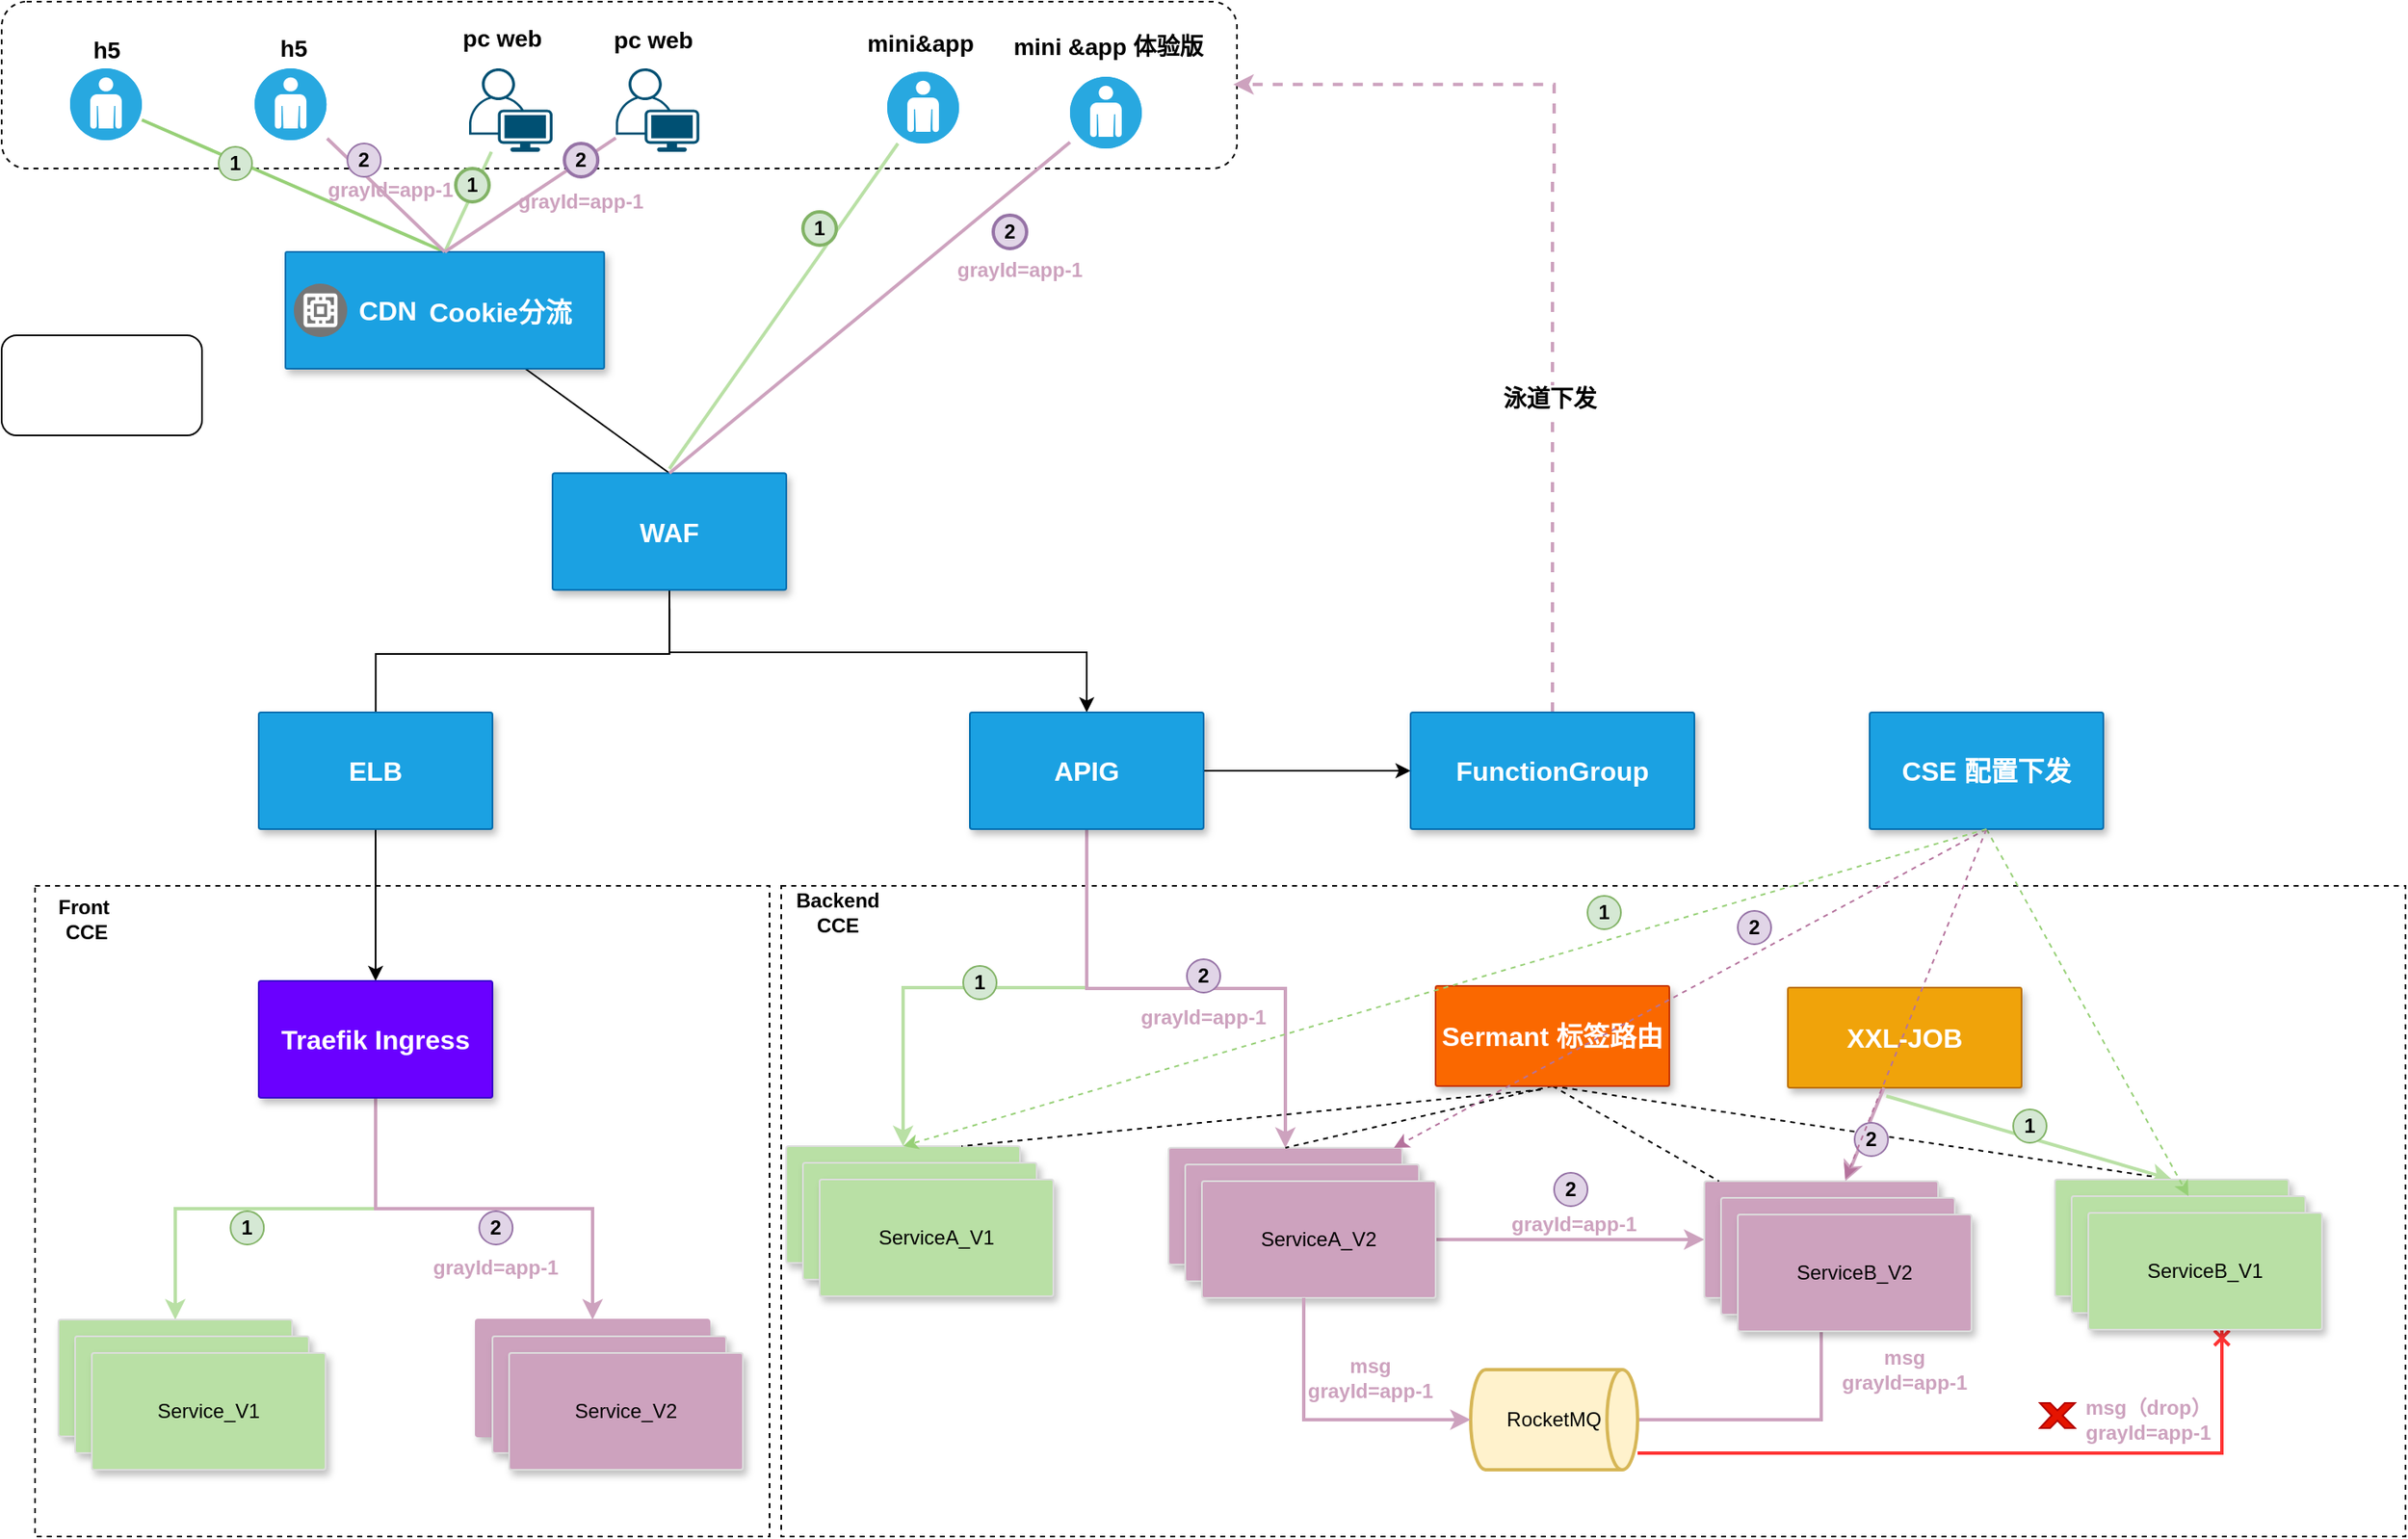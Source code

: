 <mxfile version="24.2.7" type="github">
  <diagram name="Page-1" id="tiHa4omzH0BSpX4AcXK8">
    <mxGraphModel dx="1060" dy="582" grid="1" gridSize="10" guides="1" tooltips="1" connect="1" arrows="1" fold="1" page="1" pageScale="1" pageWidth="850" pageHeight="1100" math="0" shadow="0">
      <root>
        <mxCell id="0" />
        <mxCell id="1" parent="0" />
        <mxCell id="6VxaLlo_b2UKYAiHiD4Z-162" value="" style="rounded=1;whiteSpace=wrap;html=1;dashed=1;" vertex="1" parent="1">
          <mxGeometry width="740" height="100" as="geometry" />
        </mxCell>
        <mxCell id="6VxaLlo_b2UKYAiHiD4Z-92" value="" style="rounded=0;whiteSpace=wrap;html=1;dashed=1;strokeWidth=1;" vertex="1" parent="1">
          <mxGeometry x="467" y="530" width="973" height="390" as="geometry" />
        </mxCell>
        <mxCell id="6VxaLlo_b2UKYAiHiD4Z-131" value="&lt;b&gt;&lt;font color=&quot;#ffffff&quot; style=&quot;font-size: 16px;&quot;&gt;XXL-JOB&lt;/font&gt;&lt;/b&gt;" style="whiteSpace=wrap;html=1;strokeColor=#BD7000;shadow=1;strokeWidth=1;rounded=1;arcSize=2;fillColor=#f0a30a;fontColor=#000000;" vertex="1" parent="1">
          <mxGeometry x="1070" y="591" width="140" height="60" as="geometry" />
        </mxCell>
        <mxCell id="6VxaLlo_b2UKYAiHiD4Z-86" value="" style="rounded=0;whiteSpace=wrap;html=1;dashed=1;strokeWidth=1;" vertex="1" parent="1">
          <mxGeometry x="20" y="530" width="440" height="390" as="geometry" />
        </mxCell>
        <mxCell id="6VxaLlo_b2UKYAiHiD4Z-48" style="rounded=0;orthogonalLoop=1;jettySize=auto;html=1;entryX=0.5;entryY=0;entryDx=0;entryDy=0;endArrow=none;endFill=0;strokeColor=#97D077;strokeWidth=2;" edge="1" parent="1" source="6VxaLlo_b2UKYAiHiD4Z-32" target="6VxaLlo_b2UKYAiHiD4Z-6">
          <mxGeometry relative="1" as="geometry" />
        </mxCell>
        <mxCell id="6VxaLlo_b2UKYAiHiD4Z-17" value="" style="rounded=0;orthogonalLoop=1;jettySize=auto;html=1;endArrow=none;endFill=0;entryX=0.5;entryY=0;entryDx=0;entryDy=0;" edge="1" parent="1" source="6VxaLlo_b2UKYAiHiD4Z-6" target="6VxaLlo_b2UKYAiHiD4Z-16">
          <mxGeometry relative="1" as="geometry" />
        </mxCell>
        <mxCell id="6VxaLlo_b2UKYAiHiD4Z-6" value="               Cookie分流" style="shadow=1;strokeWidth=1;rounded=1;absoluteArcSize=1;arcSize=2;fillColor=#1ba1e2;fontColor=#ffffff;strokeColor=#006EAF;fontStyle=1;fontSize=16;" vertex="1" parent="1">
          <mxGeometry x="170" y="150" width="190.9" height="70" as="geometry" />
        </mxCell>
        <mxCell id="6VxaLlo_b2UKYAiHiD4Z-7" value="&lt;font size=&quot;1&quot; color=&quot;#ffffff&quot;&gt;&lt;b style=&quot;font-size: 16px;&quot;&gt;CDN&lt;/b&gt;&lt;/font&gt;" style="sketch=0;dashed=0;connectable=0;html=1;fillColor=#757575;strokeColor=none;shape=mxgraph.gcp2.google_network_edge_cache;part=1;labelPosition=right;verticalLabelPosition=middle;align=left;verticalAlign=middle;spacingLeft=5;fontSize=12;" vertex="1" parent="6VxaLlo_b2UKYAiHiD4Z-6">
          <mxGeometry y="0.5" width="32" height="32" relative="1" as="geometry">
            <mxPoint x="5" y="-16" as="offset" />
          </mxGeometry>
        </mxCell>
        <mxCell id="6VxaLlo_b2UKYAiHiD4Z-22" value="&lt;font style=&quot;font-size: 14px;&quot;&gt;&lt;b&gt;h5&lt;/b&gt;&lt;/font&gt;" style="text;html=1;align=center;verticalAlign=middle;whiteSpace=wrap;rounded=0;" vertex="1" parent="1">
          <mxGeometry x="145.1" y="13.1" width="60" height="30" as="geometry" />
        </mxCell>
        <mxCell id="6VxaLlo_b2UKYAiHiD4Z-23" value="&lt;b&gt;&lt;font style=&quot;font-size: 14px;&quot;&gt;pc web&lt;/font&gt;&lt;/b&gt;" style="text;html=1;align=center;verticalAlign=middle;whiteSpace=wrap;rounded=0;" vertex="1" parent="1">
          <mxGeometry x="270" y="7.1" width="60" height="30" as="geometry" />
        </mxCell>
        <mxCell id="6VxaLlo_b2UKYAiHiD4Z-24" value="&lt;b&gt;&lt;font style=&quot;font-size: 14px;&quot;&gt;mini&amp;amp;app&lt;/font&gt;&lt;/b&gt;" style="text;html=1;align=center;verticalAlign=middle;whiteSpace=wrap;rounded=0;" vertex="1" parent="1">
          <mxGeometry x="510.75" y="10" width="78.5" height="30" as="geometry" />
        </mxCell>
        <mxCell id="6VxaLlo_b2UKYAiHiD4Z-25" value="&lt;b&gt;&lt;font style=&quot;font-size: 14px;&quot;&gt;mini &amp;amp;app 体验版&lt;/font&gt;&lt;/b&gt;" style="text;html=1;align=center;verticalAlign=middle;whiteSpace=wrap;rounded=0;" vertex="1" parent="1">
          <mxGeometry x="601" y="12.1" width="123.5" height="30" as="geometry" />
        </mxCell>
        <mxCell id="6VxaLlo_b2UKYAiHiD4Z-37" style="edgeStyle=orthogonalEdgeStyle;rounded=0;orthogonalLoop=1;jettySize=auto;html=1;" edge="1" parent="1" source="6VxaLlo_b2UKYAiHiD4Z-16" target="6VxaLlo_b2UKYAiHiD4Z-36">
          <mxGeometry relative="1" as="geometry">
            <Array as="points">
              <mxPoint x="400" y="390" />
              <mxPoint x="650" y="390" />
            </Array>
          </mxGeometry>
        </mxCell>
        <mxCell id="6VxaLlo_b2UKYAiHiD4Z-47" style="edgeStyle=orthogonalEdgeStyle;rounded=0;orthogonalLoop=1;jettySize=auto;html=1;" edge="1" parent="1">
          <mxGeometry relative="1" as="geometry">
            <mxPoint x="400.091" y="363.6" as="sourcePoint" />
            <mxPoint x="224.091" y="437" as="targetPoint" />
            <Array as="points">
              <mxPoint x="400" y="391" />
              <mxPoint x="224" y="391" />
            </Array>
          </mxGeometry>
        </mxCell>
        <mxCell id="6VxaLlo_b2UKYAiHiD4Z-16" value="&lt;b&gt;&lt;font style=&quot;font-size: 16px;&quot;&gt;WAF&lt;/font&gt;&lt;/b&gt;" style="whiteSpace=wrap;html=1;strokeColor=#006EAF;shadow=1;strokeWidth=1;rounded=1;arcSize=2;glass=0;fillColor=#1ba1e2;fontColor=#ffffff;" vertex="1" parent="1">
          <mxGeometry x="330" y="282.6" width="140" height="70" as="geometry" />
        </mxCell>
        <mxCell id="6VxaLlo_b2UKYAiHiD4Z-55" style="rounded=0;orthogonalLoop=1;jettySize=auto;html=1;entryX=0.5;entryY=0;entryDx=0;entryDy=0;endArrow=none;endFill=0;strokeColor=#B9E0A5;strokeWidth=2;" edge="1" parent="1" source="6VxaLlo_b2UKYAiHiD4Z-28" target="6VxaLlo_b2UKYAiHiD4Z-6">
          <mxGeometry relative="1" as="geometry" />
        </mxCell>
        <mxCell id="6VxaLlo_b2UKYAiHiD4Z-28" value="" style="points=[[0.35,0,0],[0.98,0.51,0],[1,0.71,0],[0.67,1,0],[0,0.795,0],[0,0.65,0]];verticalLabelPosition=bottom;sketch=0;html=1;verticalAlign=top;aspect=fixed;align=center;pointerEvents=1;shape=mxgraph.cisco19.user;fillColor=#005073;strokeColor=none;" vertex="1" parent="1">
          <mxGeometry x="280" y="40" width="50" height="50" as="geometry" />
        </mxCell>
        <mxCell id="6VxaLlo_b2UKYAiHiD4Z-49" style="rounded=0;orthogonalLoop=1;jettySize=auto;html=1;entryX=0.5;entryY=0;entryDx=0;entryDy=0;endArrow=none;endFill=0;strokeColor=#CDA2BE;strokeWidth=2;" edge="1" parent="1" target="6VxaLlo_b2UKYAiHiD4Z-6">
          <mxGeometry relative="1" as="geometry">
            <mxPoint x="195" y="82" as="sourcePoint" />
          </mxGeometry>
        </mxCell>
        <mxCell id="6VxaLlo_b2UKYAiHiD4Z-29" value="" style="fillColor=#28A8E0;verticalLabelPosition=bottom;sketch=0;html=1;strokeColor=#ffffff;verticalAlign=top;align=center;points=[[0.145,0.145,0],[0.5,0,0],[0.855,0.145,0],[1,0.5,0],[0.855,0.855,0],[0.5,1,0],[0.145,0.855,0],[0,0.5,0]];pointerEvents=1;shape=mxgraph.cisco_safe.compositeIcon;bgIcon=ellipse;resIcon=mxgraph.cisco_safe.capability.user;" vertex="1" parent="1">
          <mxGeometry x="151.6" y="40" width="43" height="43" as="geometry" />
        </mxCell>
        <mxCell id="6VxaLlo_b2UKYAiHiD4Z-66" style="rounded=0;orthogonalLoop=1;jettySize=auto;html=1;endArrow=none;endFill=0;strokeColor=#B9E0A5;strokeWidth=2;" edge="1" parent="1" source="6VxaLlo_b2UKYAiHiD4Z-30">
          <mxGeometry relative="1" as="geometry">
            <mxPoint x="400" y="280" as="targetPoint" />
          </mxGeometry>
        </mxCell>
        <mxCell id="6VxaLlo_b2UKYAiHiD4Z-30" value="" style="fillColor=#28A8E0;verticalLabelPosition=bottom;sketch=0;html=1;strokeColor=#ffffff;verticalAlign=top;align=center;points=[[0.145,0.145,0],[0.5,0,0],[0.855,0.145,0],[1,0.5,0],[0.855,0.855,0],[0.5,1,0],[0.145,0.855,0],[0,0.5,0]];pointerEvents=1;shape=mxgraph.cisco_safe.compositeIcon;bgIcon=ellipse;resIcon=mxgraph.cisco_safe.capability.user;" vertex="1" parent="1">
          <mxGeometry x="530.5" y="42" width="43" height="43" as="geometry" />
        </mxCell>
        <mxCell id="6VxaLlo_b2UKYAiHiD4Z-67" style="rounded=0;orthogonalLoop=1;jettySize=auto;html=1;entryX=0.5;entryY=0;entryDx=0;entryDy=0;endArrow=none;endFill=0;strokeColor=#CDA2BE;strokeWidth=2;" edge="1" parent="1" source="6VxaLlo_b2UKYAiHiD4Z-31" target="6VxaLlo_b2UKYAiHiD4Z-16">
          <mxGeometry relative="1" as="geometry" />
        </mxCell>
        <mxCell id="6VxaLlo_b2UKYAiHiD4Z-31" value="" style="fillColor=#28A8E0;verticalLabelPosition=bottom;sketch=0;html=1;strokeColor=#ffffff;verticalAlign=top;align=center;points=[[0.145,0.145,0],[0.5,0,0],[0.855,0.145,0],[1,0.5,0],[0.855,0.855,0],[0.5,1,0],[0.145,0.855,0],[0,0.5,0]];pointerEvents=1;shape=mxgraph.cisco_safe.compositeIcon;bgIcon=ellipse;resIcon=mxgraph.cisco_safe.capability.user;" vertex="1" parent="1">
          <mxGeometry x="640" y="45" width="43" height="43" as="geometry" />
        </mxCell>
        <mxCell id="6VxaLlo_b2UKYAiHiD4Z-32" value="" style="fillColor=#28A8E0;verticalLabelPosition=bottom;sketch=0;html=1;strokeColor=#ffffff;verticalAlign=top;align=center;points=[[0.145,0.145,0],[0.5,0,0],[0.855,0.145,0],[1,0.5,0],[0.855,0.855,0],[0.5,1,0],[0.145,0.855,0],[0,0.5,0]];pointerEvents=1;shape=mxgraph.cisco_safe.compositeIcon;bgIcon=ellipse;resIcon=mxgraph.cisco_safe.capability.user;" vertex="1" parent="1">
          <mxGeometry x="41" y="40" width="43" height="43" as="geometry" />
        </mxCell>
        <mxCell id="6VxaLlo_b2UKYAiHiD4Z-56" style="rounded=0;orthogonalLoop=1;jettySize=auto;html=1;entryX=0.5;entryY=0;entryDx=0;entryDy=0;endArrow=none;endFill=0;strokeColor=#CDA2BE;strokeWidth=2;" edge="1" parent="1" source="6VxaLlo_b2UKYAiHiD4Z-33" target="6VxaLlo_b2UKYAiHiD4Z-6">
          <mxGeometry relative="1" as="geometry" />
        </mxCell>
        <mxCell id="6VxaLlo_b2UKYAiHiD4Z-33" value="" style="points=[[0.35,0,0],[0.98,0.51,0],[1,0.71,0],[0.67,1,0],[0,0.795,0],[0,0.65,0]];verticalLabelPosition=bottom;sketch=0;html=1;verticalAlign=top;aspect=fixed;align=center;pointerEvents=1;shape=mxgraph.cisco19.user;fillColor=#005073;strokeColor=none;" vertex="1" parent="1">
          <mxGeometry x="367.9" y="40" width="50" height="50" as="geometry" />
        </mxCell>
        <mxCell id="6VxaLlo_b2UKYAiHiD4Z-34" value="&lt;b&gt;&lt;font style=&quot;font-size: 14px;&quot;&gt;h5&lt;/font&gt;&lt;/b&gt;" style="text;html=1;align=center;verticalAlign=middle;whiteSpace=wrap;rounded=0;" vertex="1" parent="1">
          <mxGeometry x="32.5" y="14.1" width="60" height="30" as="geometry" />
        </mxCell>
        <mxCell id="6VxaLlo_b2UKYAiHiD4Z-35" value="&lt;font style=&quot;font-size: 14px;&quot;&gt;&lt;b&gt;pc web&lt;/b&gt;&lt;/font&gt;" style="text;html=1;align=center;verticalAlign=middle;whiteSpace=wrap;rounded=0;" vertex="1" parent="1">
          <mxGeometry x="350.9" y="8.1" width="79.1" height="30" as="geometry" />
        </mxCell>
        <mxCell id="6VxaLlo_b2UKYAiHiD4Z-82" value="" style="edgeStyle=orthogonalEdgeStyle;rounded=0;orthogonalLoop=1;jettySize=auto;html=1;strokeColor=#B9E0A5;strokeWidth=2;" edge="1" parent="1" source="6VxaLlo_b2UKYAiHiD4Z-36" target="6VxaLlo_b2UKYAiHiD4Z-81">
          <mxGeometry relative="1" as="geometry" />
        </mxCell>
        <mxCell id="6VxaLlo_b2UKYAiHiD4Z-100" style="edgeStyle=orthogonalEdgeStyle;rounded=0;orthogonalLoop=1;jettySize=auto;html=1;entryX=0.5;entryY=0;entryDx=0;entryDy=0;strokeColor=#CDA2BE;strokeWidth=2;" edge="1" parent="1" source="6VxaLlo_b2UKYAiHiD4Z-36" target="6VxaLlo_b2UKYAiHiD4Z-84">
          <mxGeometry relative="1" as="geometry" />
        </mxCell>
        <mxCell id="6VxaLlo_b2UKYAiHiD4Z-165" style="edgeStyle=orthogonalEdgeStyle;rounded=0;orthogonalLoop=1;jettySize=auto;html=1;entryX=0;entryY=0.5;entryDx=0;entryDy=0;" edge="1" parent="1" source="6VxaLlo_b2UKYAiHiD4Z-36" target="6VxaLlo_b2UKYAiHiD4Z-156">
          <mxGeometry relative="1" as="geometry" />
        </mxCell>
        <mxCell id="6VxaLlo_b2UKYAiHiD4Z-36" value="&lt;b&gt;&lt;font style=&quot;font-size: 16px;&quot;&gt;APIG&lt;/font&gt;&lt;/b&gt;" style="whiteSpace=wrap;html=1;strokeColor=#006EAF;shadow=1;strokeWidth=1;rounded=1;arcSize=2;fillColor=#1ba1e2;fontColor=#ffffff;" vertex="1" parent="1">
          <mxGeometry x="580" y="426" width="140" height="70" as="geometry" />
        </mxCell>
        <mxCell id="6VxaLlo_b2UKYAiHiD4Z-40" value="" style="edgeStyle=orthogonalEdgeStyle;rounded=0;orthogonalLoop=1;jettySize=auto;html=1;" edge="1" parent="1" source="6VxaLlo_b2UKYAiHiD4Z-38" target="6VxaLlo_b2UKYAiHiD4Z-39">
          <mxGeometry relative="1" as="geometry" />
        </mxCell>
        <mxCell id="6VxaLlo_b2UKYAiHiD4Z-38" value="&lt;font style=&quot;font-size: 16px;&quot;&gt;&lt;b&gt;ELB&lt;/b&gt;&lt;/font&gt;" style="whiteSpace=wrap;html=1;strokeColor=#006EAF;shadow=1;strokeWidth=1;rounded=1;arcSize=2;fillColor=#1ba1e2;fontColor=#ffffff;" vertex="1" parent="1">
          <mxGeometry x="154.0" y="426" width="140" height="70" as="geometry" />
        </mxCell>
        <mxCell id="6VxaLlo_b2UKYAiHiD4Z-42" value="" style="edgeStyle=orthogonalEdgeStyle;rounded=0;orthogonalLoop=1;jettySize=auto;html=1;strokeColor=#B9E0A5;strokeWidth=2;" edge="1" parent="1" source="6VxaLlo_b2UKYAiHiD4Z-39" target="6VxaLlo_b2UKYAiHiD4Z-41">
          <mxGeometry relative="1" as="geometry" />
        </mxCell>
        <mxCell id="6VxaLlo_b2UKYAiHiD4Z-46" style="edgeStyle=orthogonalEdgeStyle;rounded=0;orthogonalLoop=1;jettySize=auto;html=1;strokeColor=#CDA2BE;strokeWidth=2;" edge="1" parent="1" source="6VxaLlo_b2UKYAiHiD4Z-39" target="6VxaLlo_b2UKYAiHiD4Z-43">
          <mxGeometry relative="1" as="geometry" />
        </mxCell>
        <mxCell id="6VxaLlo_b2UKYAiHiD4Z-39" value="&lt;font style=&quot;font-size: 16px;&quot;&gt;&lt;b&gt;Traefik Ingress&lt;/b&gt;&lt;/font&gt;" style="whiteSpace=wrap;html=1;strokeColor=#3700CC;shadow=1;strokeWidth=1;rounded=1;arcSize=2;fillColor=#6a00ff;fontColor=#ffffff;" vertex="1" parent="1">
          <mxGeometry x="154" y="587" width="140" height="70" as="geometry" />
        </mxCell>
        <mxCell id="6VxaLlo_b2UKYAiHiD4Z-41" value="Service_V1" style="whiteSpace=wrap;html=1;strokeColor=#dddddd;shadow=1;strokeWidth=1;rounded=1;arcSize=2;fillColor=#B9E0A5;" vertex="1" parent="1">
          <mxGeometry x="34" y="790" width="140" height="70" as="geometry" />
        </mxCell>
        <mxCell id="6VxaLlo_b2UKYAiHiD4Z-43" value="Service_V2" style="whiteSpace=wrap;html=1;strokeColor=#CDA2BE;shadow=1;strokeWidth=1;rounded=1;arcSize=2;fillColor=#CDA2BE;" vertex="1" parent="1">
          <mxGeometry x="284" y="790" width="140" height="70" as="geometry" />
        </mxCell>
        <mxCell id="6VxaLlo_b2UKYAiHiD4Z-53" value="&lt;b&gt;1&lt;/b&gt;" style="ellipse;whiteSpace=wrap;html=1;aspect=fixed;fillColor=#d5e8d4;strokeColor=#82b366;" vertex="1" parent="1">
          <mxGeometry x="130" y="87" width="20" height="20" as="geometry" />
        </mxCell>
        <mxCell id="6VxaLlo_b2UKYAiHiD4Z-54" value="&lt;b&gt;2&lt;/b&gt;" style="ellipse;whiteSpace=wrap;html=1;aspect=fixed;fillColor=#e1d5e7;strokeColor=#9673a6;" vertex="1" parent="1">
          <mxGeometry x="207.1" y="85" width="20" height="20" as="geometry" />
        </mxCell>
        <mxCell id="6VxaLlo_b2UKYAiHiD4Z-60" value="&lt;b&gt;1&lt;/b&gt;" style="ellipse;whiteSpace=wrap;html=1;aspect=fixed;fillColor=#d5e8d4;strokeColor=#82b366;strokeWidth=2;" vertex="1" parent="1">
          <mxGeometry x="272" y="100" width="20" height="20" as="geometry" />
        </mxCell>
        <mxCell id="6VxaLlo_b2UKYAiHiD4Z-63" value="&lt;b&gt;2&lt;/b&gt;" style="ellipse;whiteSpace=wrap;html=1;aspect=fixed;fillColor=#e1d5e7;strokeColor=#9673a6;strokeWidth=2;" vertex="1" parent="1">
          <mxGeometry x="337.1" y="85" width="20" height="20" as="geometry" />
        </mxCell>
        <mxCell id="6VxaLlo_b2UKYAiHiD4Z-69" value="&lt;b&gt;&lt;font color=&quot;#cda2be&quot;&gt;grayId=app-1&lt;/font&gt;&lt;/b&gt;" style="text;html=1;align=center;verticalAlign=middle;whiteSpace=wrap;rounded=0;strokeWidth=2;" vertex="1" parent="1">
          <mxGeometry x="297.1" y="105.0" width="100" height="30" as="geometry" />
        </mxCell>
        <mxCell id="6VxaLlo_b2UKYAiHiD4Z-70" value="&lt;b&gt;&lt;font color=&quot;#cda2be&quot;&gt;grayId=app-1&lt;/font&gt;&lt;/b&gt;" style="text;html=1;align=center;verticalAlign=middle;whiteSpace=wrap;rounded=0;" vertex="1" parent="1">
          <mxGeometry x="183" y="98.0" width="100" height="30" as="geometry" />
        </mxCell>
        <mxCell id="6VxaLlo_b2UKYAiHiD4Z-72" value="&lt;b&gt;1&lt;/b&gt;" style="ellipse;whiteSpace=wrap;html=1;aspect=fixed;fillColor=#d5e8d4;strokeColor=#82b366;strokeWidth=2;" vertex="1" parent="1">
          <mxGeometry x="480" y="126" width="20" height="20" as="geometry" />
        </mxCell>
        <mxCell id="6VxaLlo_b2UKYAiHiD4Z-74" value="&lt;b&gt;2&lt;/b&gt;" style="ellipse;whiteSpace=wrap;html=1;aspect=fixed;fillColor=#e1d5e7;strokeColor=#9673a6;strokeWidth=2;" vertex="1" parent="1">
          <mxGeometry x="594" y="128" width="20" height="20" as="geometry" />
        </mxCell>
        <mxCell id="6VxaLlo_b2UKYAiHiD4Z-77" value="&lt;b&gt;&lt;font color=&quot;#cda2be&quot;&gt;grayId=app-1&lt;/font&gt;&lt;/b&gt;" style="text;html=1;align=center;verticalAlign=middle;whiteSpace=wrap;rounded=0;strokeWidth=2;" vertex="1" parent="1">
          <mxGeometry x="560" y="146.0" width="100" height="30" as="geometry" />
        </mxCell>
        <mxCell id="6VxaLlo_b2UKYAiHiD4Z-78" value="&lt;b&gt;1&lt;/b&gt;" style="ellipse;whiteSpace=wrap;html=1;aspect=fixed;fillColor=#d5e8d4;strokeColor=#82b366;" vertex="1" parent="1">
          <mxGeometry x="137.1" y="725" width="20" height="20" as="geometry" />
        </mxCell>
        <mxCell id="6VxaLlo_b2UKYAiHiD4Z-79" value="&lt;b&gt;2&lt;/b&gt;" style="ellipse;whiteSpace=wrap;html=1;aspect=fixed;fillColor=#e1d5e7;strokeColor=#9673a6;" vertex="1" parent="1">
          <mxGeometry x="286.1" y="725" width="20" height="20" as="geometry" />
        </mxCell>
        <mxCell id="6VxaLlo_b2UKYAiHiD4Z-80" value="&lt;b&gt;&lt;font color=&quot;#cda2be&quot;&gt;grayId=app-1&lt;/font&gt;&lt;/b&gt;" style="text;html=1;align=center;verticalAlign=middle;whiteSpace=wrap;rounded=0;" vertex="1" parent="1">
          <mxGeometry x="246" y="744" width="100" height="30" as="geometry" />
        </mxCell>
        <mxCell id="6VxaLlo_b2UKYAiHiD4Z-81" value="Service_V1" style="whiteSpace=wrap;html=1;strokeColor=#dddddd;shadow=1;strokeWidth=1;rounded=1;arcSize=2;fillColor=#B9E0A5;" vertex="1" parent="1">
          <mxGeometry x="470" y="686" width="140" height="70" as="geometry" />
        </mxCell>
        <mxCell id="6VxaLlo_b2UKYAiHiD4Z-84" value="Service_V2" style="whiteSpace=wrap;html=1;strokeColor=#dddddd;shadow=1;strokeWidth=1;rounded=1;arcSize=2;fillColor=#CDA2BE;" vertex="1" parent="1">
          <mxGeometry x="699" y="687" width="140" height="70" as="geometry" />
        </mxCell>
        <mxCell id="6VxaLlo_b2UKYAiHiD4Z-87" value="Service_V1" style="whiteSpace=wrap;html=1;strokeColor=#dddddd;shadow=1;strokeWidth=1;rounded=1;arcSize=2;fillColor=#B9E0A5;" vertex="1" parent="1">
          <mxGeometry x="44" y="800" width="140" height="70" as="geometry" />
        </mxCell>
        <mxCell id="6VxaLlo_b2UKYAiHiD4Z-88" value="Service_V1" style="whiteSpace=wrap;html=1;strokeColor=#dddddd;shadow=1;strokeWidth=1;rounded=1;arcSize=2;fillColor=#B9E0A5;" vertex="1" parent="1">
          <mxGeometry x="54" y="810" width="140" height="70" as="geometry" />
        </mxCell>
        <mxCell id="6VxaLlo_b2UKYAiHiD4Z-89" value="Service_V2" style="whiteSpace=wrap;html=1;strokeColor=#dddddd;shadow=1;strokeWidth=1;rounded=1;arcSize=2;fillColor=#CDA2BE;" vertex="1" parent="1">
          <mxGeometry x="294" y="800" width="140" height="70" as="geometry" />
        </mxCell>
        <mxCell id="6VxaLlo_b2UKYAiHiD4Z-90" value="Service_V2" style="whiteSpace=wrap;html=1;strokeColor=#dddddd;shadow=1;strokeWidth=1;rounded=1;arcSize=2;fillColor=#CDA2BE;" vertex="1" parent="1">
          <mxGeometry x="304" y="810" width="140" height="70" as="geometry" />
        </mxCell>
        <mxCell id="6VxaLlo_b2UKYAiHiD4Z-91" value="&lt;b&gt;Front&amp;nbsp;&lt;/b&gt;&lt;div&gt;&lt;b&gt;CCE&lt;/b&gt;&lt;/div&gt;" style="text;html=1;align=center;verticalAlign=middle;whiteSpace=wrap;rounded=0;" vertex="1" parent="1">
          <mxGeometry x="10.5" y="535" width="80" height="30" as="geometry" />
        </mxCell>
        <mxCell id="6VxaLlo_b2UKYAiHiD4Z-94" value="Service_V1" style="whiteSpace=wrap;html=1;strokeColor=#dddddd;shadow=1;strokeWidth=1;rounded=1;arcSize=2;fillColor=#B9E0A5;" vertex="1" parent="1">
          <mxGeometry x="480" y="696" width="140" height="70" as="geometry" />
        </mxCell>
        <mxCell id="6VxaLlo_b2UKYAiHiD4Z-130" style="edgeStyle=orthogonalEdgeStyle;rounded=0;orthogonalLoop=1;jettySize=auto;html=1;strokeColor=#FF3333;endArrow=cross;endFill=0;strokeWidth=2;" edge="1" parent="1" source="6VxaLlo_b2UKYAiHiD4Z-114">
          <mxGeometry relative="1" as="geometry">
            <mxPoint x="1330" y="810" as="targetPoint" />
            <Array as="points">
              <mxPoint x="1330" y="870" />
              <mxPoint x="1330" y="741" />
            </Array>
          </mxGeometry>
        </mxCell>
        <mxCell id="6VxaLlo_b2UKYAiHiD4Z-95" value="ServiceA_V1" style="whiteSpace=wrap;html=1;strokeColor=#dddddd;shadow=1;strokeWidth=1;rounded=1;arcSize=2;fillColor=#B9E0A5;" vertex="1" parent="1">
          <mxGeometry x="490" y="706" width="140" height="70" as="geometry" />
        </mxCell>
        <mxCell id="6VxaLlo_b2UKYAiHiD4Z-96" value="Service_V2" style="whiteSpace=wrap;html=1;strokeColor=#dddddd;shadow=1;strokeWidth=1;rounded=1;arcSize=2;fillColor=#CDA2BE;" vertex="1" parent="1">
          <mxGeometry x="709" y="697" width="140" height="70" as="geometry" />
        </mxCell>
        <mxCell id="6VxaLlo_b2UKYAiHiD4Z-107" style="rounded=0;orthogonalLoop=1;jettySize=auto;html=1;strokeColor=#CDA2BE;strokeWidth=2;" edge="1" parent="1" source="6VxaLlo_b2UKYAiHiD4Z-97" target="6VxaLlo_b2UKYAiHiD4Z-106">
          <mxGeometry relative="1" as="geometry" />
        </mxCell>
        <mxCell id="6VxaLlo_b2UKYAiHiD4Z-97" value="ServiceA_V2" style="whiteSpace=wrap;html=1;strokeColor=#dddddd;shadow=1;strokeWidth=1;rounded=1;arcSize=2;fillColor=#CDA2BE;" vertex="1" parent="1">
          <mxGeometry x="719" y="707" width="140" height="70" as="geometry" />
        </mxCell>
        <mxCell id="6VxaLlo_b2UKYAiHiD4Z-98" value="&lt;b&gt;Backend CCE&lt;/b&gt;" style="text;html=1;align=center;verticalAlign=middle;whiteSpace=wrap;rounded=0;" vertex="1" parent="1">
          <mxGeometry x="461" y="531" width="80" height="30" as="geometry" />
        </mxCell>
        <mxCell id="6VxaLlo_b2UKYAiHiD4Z-101" value="&lt;b&gt;1&lt;/b&gt;" style="ellipse;whiteSpace=wrap;html=1;aspect=fixed;fillColor=#d5e8d4;strokeColor=#82b366;" vertex="1" parent="1">
          <mxGeometry x="576" y="578" width="20" height="20" as="geometry" />
        </mxCell>
        <mxCell id="6VxaLlo_b2UKYAiHiD4Z-104" value="&lt;b&gt;2&lt;/b&gt;" style="ellipse;whiteSpace=wrap;html=1;aspect=fixed;fillColor=#e1d5e7;strokeColor=#9673a6;" vertex="1" parent="1">
          <mxGeometry x="710" y="574" width="20" height="20" as="geometry" />
        </mxCell>
        <mxCell id="6VxaLlo_b2UKYAiHiD4Z-105" value="&lt;b&gt;&lt;font color=&quot;#cda2be&quot;&gt;grayId=app-1&lt;/font&gt;&lt;/b&gt;" style="text;html=1;align=center;verticalAlign=middle;whiteSpace=wrap;rounded=0;" vertex="1" parent="1">
          <mxGeometry x="670" y="594" width="100" height="30" as="geometry" />
        </mxCell>
        <mxCell id="6VxaLlo_b2UKYAiHiD4Z-106" value="ServiceB_V2" style="whiteSpace=wrap;html=1;strokeColor=#dddddd;shadow=1;strokeWidth=1;rounded=1;arcSize=2;fillColor=#CDA2BE;" vertex="1" parent="1">
          <mxGeometry x="1020" y="707" width="140" height="70" as="geometry" />
        </mxCell>
        <mxCell id="6VxaLlo_b2UKYAiHiD4Z-108" value="&lt;b&gt;&lt;font color=&quot;#cda2be&quot;&gt;grayId=app-1&lt;/font&gt;&lt;/b&gt;" style="text;html=1;align=center;verticalAlign=middle;whiteSpace=wrap;rounded=0;" vertex="1" parent="1">
          <mxGeometry x="892" y="718" width="100" height="30" as="geometry" />
        </mxCell>
        <mxCell id="6VxaLlo_b2UKYAiHiD4Z-111" style="rounded=0;orthogonalLoop=1;jettySize=auto;html=1;entryX=0.75;entryY=0;entryDx=0;entryDy=0;exitX=0.45;exitY=1.036;exitDx=0;exitDy=0;exitPerimeter=0;endArrow=none;endFill=0;dashed=1;" edge="1" parent="1" source="6VxaLlo_b2UKYAiHiD4Z-110" target="6VxaLlo_b2UKYAiHiD4Z-81">
          <mxGeometry relative="1" as="geometry" />
        </mxCell>
        <mxCell id="6VxaLlo_b2UKYAiHiD4Z-112" style="rounded=0;orthogonalLoop=1;jettySize=auto;html=1;entryX=0.5;entryY=0;entryDx=0;entryDy=0;exitX=0.5;exitY=1;exitDx=0;exitDy=0;endArrow=none;endFill=0;dashed=1;" edge="1" parent="1" source="6VxaLlo_b2UKYAiHiD4Z-110" target="6VxaLlo_b2UKYAiHiD4Z-84">
          <mxGeometry relative="1" as="geometry" />
        </mxCell>
        <mxCell id="6VxaLlo_b2UKYAiHiD4Z-113" style="rounded=0;orthogonalLoop=1;jettySize=auto;html=1;endArrow=none;endFill=0;exitX=0.5;exitY=1;exitDx=0;exitDy=0;dashed=1;" edge="1" parent="1" source="6VxaLlo_b2UKYAiHiD4Z-110" target="6VxaLlo_b2UKYAiHiD4Z-106">
          <mxGeometry relative="1" as="geometry" />
        </mxCell>
        <mxCell id="6VxaLlo_b2UKYAiHiD4Z-147" style="rounded=0;orthogonalLoop=1;jettySize=auto;html=1;entryX=0.5;entryY=0;entryDx=0;entryDy=0;exitX=0.5;exitY=1;exitDx=0;exitDy=0;dashed=1;" edge="1" parent="1" source="6VxaLlo_b2UKYAiHiD4Z-110" target="6VxaLlo_b2UKYAiHiD4Z-142">
          <mxGeometry relative="1" as="geometry" />
        </mxCell>
        <mxCell id="6VxaLlo_b2UKYAiHiD4Z-110" value="&lt;font color=&quot;#ffffff&quot; style=&quot;font-size: 16px;&quot;&gt;&lt;b&gt;Sermant 标签路由&lt;/b&gt;&lt;/font&gt;" style="whiteSpace=wrap;html=1;strokeColor=#C73500;shadow=1;strokeWidth=1;rounded=1;arcSize=2;fillColor=#fa6800;fontColor=#000000;" vertex="1" parent="1">
          <mxGeometry x="859" y="590" width="140" height="60" as="geometry" />
        </mxCell>
        <mxCell id="6VxaLlo_b2UKYAiHiD4Z-126" style="edgeStyle=orthogonalEdgeStyle;rounded=0;orthogonalLoop=1;jettySize=auto;html=1;entryX=0.5;entryY=1;entryDx=0;entryDy=0;strokeColor=#CDA2BE;strokeWidth=2;" edge="1" parent="1" source="6VxaLlo_b2UKYAiHiD4Z-114" target="6VxaLlo_b2UKYAiHiD4Z-106">
          <mxGeometry relative="1" as="geometry" />
        </mxCell>
        <mxCell id="6VxaLlo_b2UKYAiHiD4Z-114" value="RocketMQ" style="strokeWidth=2;html=1;shape=mxgraph.flowchart.direct_data;whiteSpace=wrap;fillColor=#fff2cc;strokeColor=#d6b656;" vertex="1" parent="1">
          <mxGeometry x="880" y="820" width="100" height="60" as="geometry" />
        </mxCell>
        <mxCell id="6VxaLlo_b2UKYAiHiD4Z-116" value="&lt;b&gt;&lt;font color=&quot;#cda2be&quot;&gt;msg（drop）&lt;/font&gt;&lt;/b&gt;&lt;div&gt;&lt;b&gt;&lt;font color=&quot;#cda2be&quot;&gt;grayId=app-1&lt;/font&gt;&lt;/b&gt;&lt;/div&gt;" style="text;html=1;align=center;verticalAlign=middle;whiteSpace=wrap;rounded=0;" vertex="1" parent="1">
          <mxGeometry x="1236" y="835" width="100" height="30" as="geometry" />
        </mxCell>
        <mxCell id="6VxaLlo_b2UKYAiHiD4Z-122" value="&lt;b&gt;&lt;font color=&quot;#cda2be&quot;&gt;msg&lt;/font&gt;&lt;/b&gt;&lt;div&gt;&lt;b&gt;&lt;font color=&quot;#cda2be&quot;&gt;grayId=app-1&lt;/font&gt;&lt;/b&gt;&lt;/div&gt;" style="text;html=1;align=center;verticalAlign=middle;whiteSpace=wrap;rounded=0;" vertex="1" parent="1">
          <mxGeometry x="770" y="810" width="100" height="30" as="geometry" />
        </mxCell>
        <mxCell id="6VxaLlo_b2UKYAiHiD4Z-125" style="edgeStyle=orthogonalEdgeStyle;rounded=0;orthogonalLoop=1;jettySize=auto;html=1;entryX=0;entryY=0.5;entryDx=0;entryDy=0;entryPerimeter=0;strokeColor=#CDA2BE;strokeWidth=2;" edge="1" parent="1" source="6VxaLlo_b2UKYAiHiD4Z-97" target="6VxaLlo_b2UKYAiHiD4Z-114">
          <mxGeometry relative="1" as="geometry">
            <Array as="points">
              <mxPoint x="780" y="850" />
            </Array>
          </mxGeometry>
        </mxCell>
        <mxCell id="6VxaLlo_b2UKYAiHiD4Z-127" value="&lt;b&gt;2&lt;/b&gt;" style="ellipse;whiteSpace=wrap;html=1;aspect=fixed;fillColor=#e1d5e7;strokeColor=#9673a6;" vertex="1" parent="1">
          <mxGeometry x="930" y="702" width="20" height="20" as="geometry" />
        </mxCell>
        <mxCell id="6VxaLlo_b2UKYAiHiD4Z-129" value="&lt;b&gt;&lt;font color=&quot;#cda2be&quot;&gt;msg&lt;/font&gt;&lt;/b&gt;&lt;div&gt;&lt;b&gt;&lt;font color=&quot;#cda2be&quot;&gt;grayId=app-1&lt;/font&gt;&lt;/b&gt;&lt;/div&gt;" style="text;html=1;align=center;verticalAlign=middle;whiteSpace=wrap;rounded=0;" vertex="1" parent="1">
          <mxGeometry x="1090" y="805" width="100" height="30" as="geometry" />
        </mxCell>
        <mxCell id="6VxaLlo_b2UKYAiHiD4Z-134" style="rounded=1;orthogonalLoop=1;jettySize=auto;html=1;strokeColor=#CDA2BE;curved=0;strokeWidth=2;" edge="1" parent="1" source="6VxaLlo_b2UKYAiHiD4Z-131" target="6VxaLlo_b2UKYAiHiD4Z-106">
          <mxGeometry relative="1" as="geometry" />
        </mxCell>
        <mxCell id="6VxaLlo_b2UKYAiHiD4Z-139" style="rounded=0;orthogonalLoop=1;jettySize=auto;html=1;entryX=0.5;entryY=0;entryDx=0;entryDy=0;strokeColor=#B9E0A5;strokeWidth=2;" edge="1" parent="1" target="6VxaLlo_b2UKYAiHiD4Z-142">
          <mxGeometry relative="1" as="geometry">
            <mxPoint x="1129" y="656" as="sourcePoint" />
            <mxPoint x="559" y="702" as="targetPoint" />
          </mxGeometry>
        </mxCell>
        <mxCell id="6VxaLlo_b2UKYAiHiD4Z-137" value="" style="shape=image;html=1;verticalAlign=top;verticalLabelPosition=bottom;labelBackgroundColor=#ffffff;imageAspect=0;aspect=fixed;image=https://cdn3.iconfinder.com/data/icons/flat-actions-icons-9/512/Tick_Mark-128.png" vertex="1" parent="1">
          <mxGeometry x="1095" y="796" width="24" height="24" as="geometry" />
        </mxCell>
        <mxCell id="6VxaLlo_b2UKYAiHiD4Z-138" value="" style="verticalLabelPosition=bottom;verticalAlign=top;html=1;shape=mxgraph.basic.x;fillColor=#e51400;fontColor=#ffffff;strokeColor=#B20000;" vertex="1" parent="1">
          <mxGeometry x="1221" y="840" width="21" height="15" as="geometry" />
        </mxCell>
        <mxCell id="6VxaLlo_b2UKYAiHiD4Z-140" value="&lt;b&gt;1&lt;/b&gt;" style="ellipse;whiteSpace=wrap;html=1;aspect=fixed;fillColor=#d5e8d4;strokeColor=#82b366;" vertex="1" parent="1">
          <mxGeometry x="1205" y="664" width="20" height="20" as="geometry" />
        </mxCell>
        <mxCell id="6VxaLlo_b2UKYAiHiD4Z-141" value="&lt;b&gt;2&lt;/b&gt;" style="ellipse;whiteSpace=wrap;html=1;aspect=fixed;fillColor=#e1d5e7;strokeColor=#9673a6;" vertex="1" parent="1">
          <mxGeometry x="1110" y="672" width="20" height="20" as="geometry" />
        </mxCell>
        <mxCell id="6VxaLlo_b2UKYAiHiD4Z-142" value="ServiceB_V1" style="whiteSpace=wrap;html=1;strokeColor=#dddddd;shadow=1;strokeWidth=1;rounded=1;arcSize=2;fillColor=#B9E0A5;" vertex="1" parent="1">
          <mxGeometry x="1230" y="706" width="140" height="70" as="geometry" />
        </mxCell>
        <mxCell id="6VxaLlo_b2UKYAiHiD4Z-143" value="ServiceB_V2" style="whiteSpace=wrap;html=1;strokeColor=#dddddd;shadow=1;strokeWidth=1;rounded=1;arcSize=2;fillColor=#CDA2BE;" vertex="1" parent="1">
          <mxGeometry x="1030" y="717" width="140" height="70" as="geometry" />
        </mxCell>
        <mxCell id="6VxaLlo_b2UKYAiHiD4Z-144" value="ServiceB_V2" style="whiteSpace=wrap;html=1;strokeColor=#dddddd;shadow=1;strokeWidth=1;rounded=1;arcSize=2;fillColor=#CDA2BE;" vertex="1" parent="1">
          <mxGeometry x="1040" y="727" width="140" height="70" as="geometry" />
        </mxCell>
        <mxCell id="6VxaLlo_b2UKYAiHiD4Z-145" value="ServiceB_V1" style="whiteSpace=wrap;html=1;strokeColor=#dddddd;shadow=1;strokeWidth=1;rounded=1;arcSize=2;fillColor=#B9E0A5;" vertex="1" parent="1">
          <mxGeometry x="1240" y="716" width="140" height="70" as="geometry" />
        </mxCell>
        <mxCell id="6VxaLlo_b2UKYAiHiD4Z-146" value="ServiceB_V1" style="whiteSpace=wrap;html=1;strokeColor=#dddddd;shadow=1;strokeWidth=1;rounded=1;arcSize=2;fillColor=#B9E0A5;" vertex="1" parent="1">
          <mxGeometry x="1250" y="726" width="140" height="70" as="geometry" />
        </mxCell>
        <mxCell id="6VxaLlo_b2UKYAiHiD4Z-149" style="rounded=0;orthogonalLoop=1;jettySize=auto;html=1;entryX=0.5;entryY=0;entryDx=0;entryDy=0;exitX=0.5;exitY=1;exitDx=0;exitDy=0;dashed=1;strokeColor=#97D077;" edge="1" parent="1" source="6VxaLlo_b2UKYAiHiD4Z-148" target="6VxaLlo_b2UKYAiHiD4Z-145">
          <mxGeometry relative="1" as="geometry" />
        </mxCell>
        <mxCell id="6VxaLlo_b2UKYAiHiD4Z-151" style="rounded=0;orthogonalLoop=1;jettySize=auto;html=1;exitX=0.5;exitY=1;exitDx=0;exitDy=0;dashed=1;strokeColor=#B5739D;" edge="1" parent="1" source="6VxaLlo_b2UKYAiHiD4Z-148" target="6VxaLlo_b2UKYAiHiD4Z-84">
          <mxGeometry relative="1" as="geometry" />
        </mxCell>
        <mxCell id="6VxaLlo_b2UKYAiHiD4Z-148" value="&lt;b&gt;&lt;font style=&quot;font-size: 16px;&quot;&gt;CSE 配置下发&lt;/font&gt;&lt;/b&gt;" style="whiteSpace=wrap;html=1;strokeColor=#006EAF;shadow=1;strokeWidth=1;rounded=1;arcSize=2;fillColor=#1ba1e2;fontColor=#ffffff;" vertex="1" parent="1">
          <mxGeometry x="1119" y="426" width="140" height="70" as="geometry" />
        </mxCell>
        <mxCell id="6VxaLlo_b2UKYAiHiD4Z-150" style="rounded=0;orthogonalLoop=1;jettySize=auto;html=1;entryX=0.603;entryY=-0.017;entryDx=0;entryDy=0;exitX=0.5;exitY=1;exitDx=0;exitDy=0;entryPerimeter=0;dashed=1;strokeColor=#B5739D;" edge="1" parent="1" source="6VxaLlo_b2UKYAiHiD4Z-148" target="6VxaLlo_b2UKYAiHiD4Z-106">
          <mxGeometry relative="1" as="geometry" />
        </mxCell>
        <mxCell id="6VxaLlo_b2UKYAiHiD4Z-152" style="rounded=0;orthogonalLoop=1;jettySize=auto;html=1;entryX=0.5;entryY=0;entryDx=0;entryDy=0;exitX=0.5;exitY=1;exitDx=0;exitDy=0;dashed=1;strokeColor=#97D077;" edge="1" parent="1" source="6VxaLlo_b2UKYAiHiD4Z-148" target="6VxaLlo_b2UKYAiHiD4Z-81">
          <mxGeometry relative="1" as="geometry" />
        </mxCell>
        <mxCell id="6VxaLlo_b2UKYAiHiD4Z-153" value="&lt;b&gt;1&lt;/b&gt;" style="ellipse;whiteSpace=wrap;html=1;aspect=fixed;fillColor=#d5e8d4;strokeColor=#82b366;" vertex="1" parent="1">
          <mxGeometry x="950" y="536" width="20" height="20" as="geometry" />
        </mxCell>
        <mxCell id="6VxaLlo_b2UKYAiHiD4Z-154" value="&lt;b&gt;2&lt;/b&gt;" style="ellipse;whiteSpace=wrap;html=1;aspect=fixed;fillColor=#e1d5e7;strokeColor=#9673a6;" vertex="1" parent="1">
          <mxGeometry x="1040" y="545" width="20" height="20" as="geometry" />
        </mxCell>
        <mxCell id="6VxaLlo_b2UKYAiHiD4Z-163" style="rounded=0;orthogonalLoop=1;jettySize=auto;html=1;entryX=0.997;entryY=0.436;entryDx=0;entryDy=0;entryPerimeter=0;strokeColor=#CDA2BE;dashed=1;strokeWidth=2;edgeStyle=orthogonalEdgeStyle;" edge="1" parent="1">
          <mxGeometry relative="1" as="geometry">
            <mxPoint x="737.78" y="49.6" as="targetPoint" />
            <mxPoint x="929" y="426" as="sourcePoint" />
            <Array as="points">
              <mxPoint x="929" y="105" />
              <mxPoint x="930" y="50" />
            </Array>
          </mxGeometry>
        </mxCell>
        <mxCell id="6VxaLlo_b2UKYAiHiD4Z-166" value="&lt;b&gt;&lt;font style=&quot;font-size: 14px;&quot;&gt;泳道下发&lt;/font&gt;&lt;/b&gt;" style="edgeLabel;html=1;align=center;verticalAlign=middle;resizable=0;points=[];" vertex="1" connectable="0" parent="6VxaLlo_b2UKYAiHiD4Z-163">
          <mxGeometry x="-0.339" y="2" relative="1" as="geometry">
            <mxPoint as="offset" />
          </mxGeometry>
        </mxCell>
        <mxCell id="6VxaLlo_b2UKYAiHiD4Z-156" value="&lt;span style=&quot;font-size: 16px;&quot;&gt;&lt;b&gt;FunctionGroup&lt;/b&gt;&lt;/span&gt;" style="whiteSpace=wrap;html=1;strokeColor=#006EAF;shadow=1;strokeWidth=1;rounded=1;arcSize=2;fillColor=#1ba1e2;fontColor=#ffffff;" vertex="1" parent="1">
          <mxGeometry x="844" y="426" width="170" height="70" as="geometry" />
        </mxCell>
        <mxCell id="6VxaLlo_b2UKYAiHiD4Z-161" value="" style="rounded=1;whiteSpace=wrap;html=1;" vertex="1" parent="1">
          <mxGeometry y="200" width="120" height="60" as="geometry" />
        </mxCell>
      </root>
    </mxGraphModel>
  </diagram>
</mxfile>

